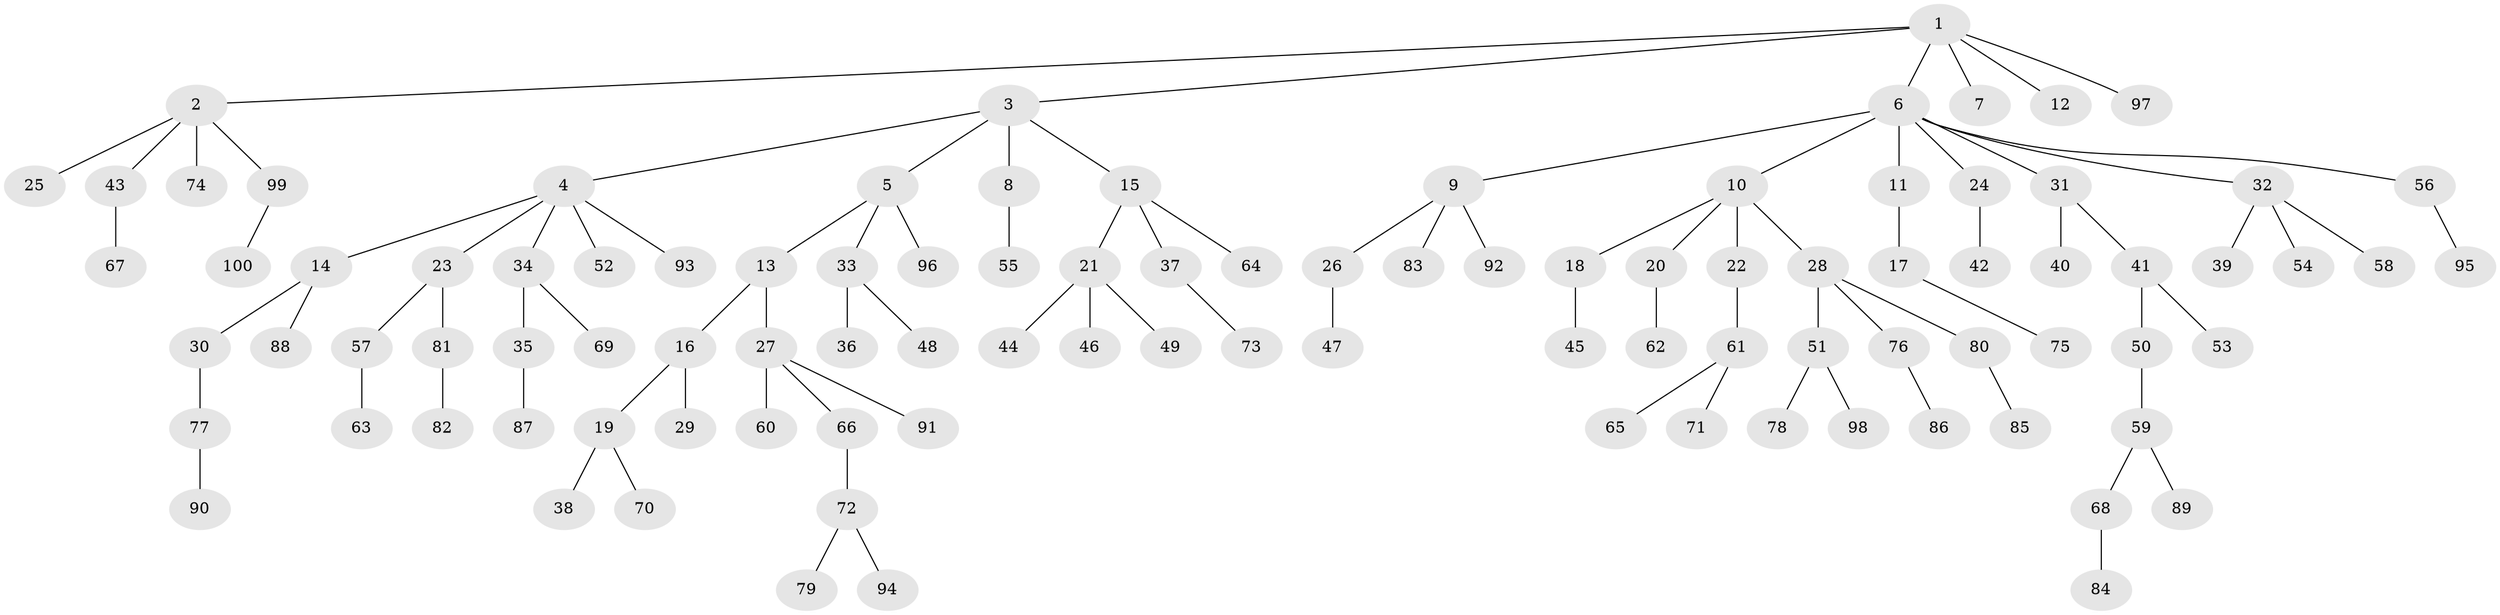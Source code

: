 // Generated by graph-tools (version 1.1) at 2025/38/02/21/25 10:38:55]
// undirected, 100 vertices, 99 edges
graph export_dot {
graph [start="1"]
  node [color=gray90,style=filled];
  1;
  2;
  3;
  4;
  5;
  6;
  7;
  8;
  9;
  10;
  11;
  12;
  13;
  14;
  15;
  16;
  17;
  18;
  19;
  20;
  21;
  22;
  23;
  24;
  25;
  26;
  27;
  28;
  29;
  30;
  31;
  32;
  33;
  34;
  35;
  36;
  37;
  38;
  39;
  40;
  41;
  42;
  43;
  44;
  45;
  46;
  47;
  48;
  49;
  50;
  51;
  52;
  53;
  54;
  55;
  56;
  57;
  58;
  59;
  60;
  61;
  62;
  63;
  64;
  65;
  66;
  67;
  68;
  69;
  70;
  71;
  72;
  73;
  74;
  75;
  76;
  77;
  78;
  79;
  80;
  81;
  82;
  83;
  84;
  85;
  86;
  87;
  88;
  89;
  90;
  91;
  92;
  93;
  94;
  95;
  96;
  97;
  98;
  99;
  100;
  1 -- 2;
  1 -- 3;
  1 -- 6;
  1 -- 7;
  1 -- 12;
  1 -- 97;
  2 -- 25;
  2 -- 43;
  2 -- 74;
  2 -- 99;
  3 -- 4;
  3 -- 5;
  3 -- 8;
  3 -- 15;
  4 -- 14;
  4 -- 23;
  4 -- 34;
  4 -- 52;
  4 -- 93;
  5 -- 13;
  5 -- 33;
  5 -- 96;
  6 -- 9;
  6 -- 10;
  6 -- 11;
  6 -- 24;
  6 -- 31;
  6 -- 32;
  6 -- 56;
  8 -- 55;
  9 -- 26;
  9 -- 83;
  9 -- 92;
  10 -- 18;
  10 -- 20;
  10 -- 22;
  10 -- 28;
  11 -- 17;
  13 -- 16;
  13 -- 27;
  14 -- 30;
  14 -- 88;
  15 -- 21;
  15 -- 37;
  15 -- 64;
  16 -- 19;
  16 -- 29;
  17 -- 75;
  18 -- 45;
  19 -- 38;
  19 -- 70;
  20 -- 62;
  21 -- 44;
  21 -- 46;
  21 -- 49;
  22 -- 61;
  23 -- 57;
  23 -- 81;
  24 -- 42;
  26 -- 47;
  27 -- 60;
  27 -- 66;
  27 -- 91;
  28 -- 51;
  28 -- 76;
  28 -- 80;
  30 -- 77;
  31 -- 40;
  31 -- 41;
  32 -- 39;
  32 -- 54;
  32 -- 58;
  33 -- 36;
  33 -- 48;
  34 -- 35;
  34 -- 69;
  35 -- 87;
  37 -- 73;
  41 -- 50;
  41 -- 53;
  43 -- 67;
  50 -- 59;
  51 -- 78;
  51 -- 98;
  56 -- 95;
  57 -- 63;
  59 -- 68;
  59 -- 89;
  61 -- 65;
  61 -- 71;
  66 -- 72;
  68 -- 84;
  72 -- 79;
  72 -- 94;
  76 -- 86;
  77 -- 90;
  80 -- 85;
  81 -- 82;
  99 -- 100;
}
